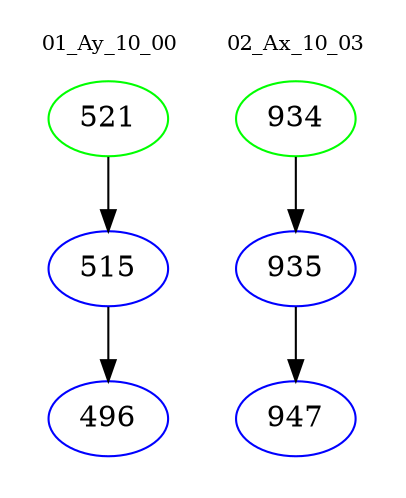 digraph{
subgraph cluster_0 {
color = white
label = "01_Ay_10_00";
fontsize=10;
T0_521 [label="521", color="green"]
T0_521 -> T0_515 [color="black"]
T0_515 [label="515", color="blue"]
T0_515 -> T0_496 [color="black"]
T0_496 [label="496", color="blue"]
}
subgraph cluster_1 {
color = white
label = "02_Ax_10_03";
fontsize=10;
T1_934 [label="934", color="green"]
T1_934 -> T1_935 [color="black"]
T1_935 [label="935", color="blue"]
T1_935 -> T1_947 [color="black"]
T1_947 [label="947", color="blue"]
}
}
